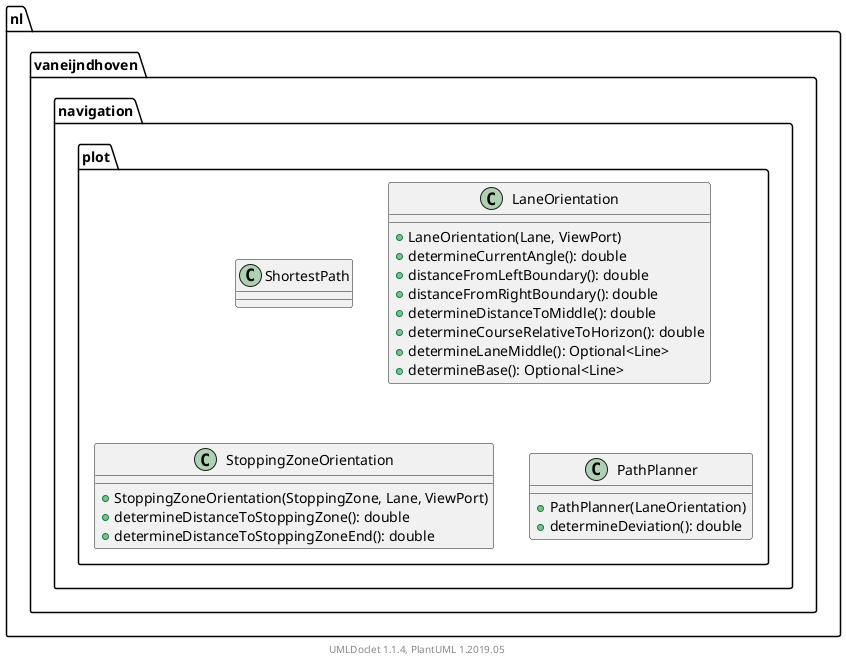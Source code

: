 @startuml

    namespace nl.vaneijndhoven.navigation.plot {

        class ShortestPath [[ShortestPath.html]] {
        }

        class LaneOrientation [[LaneOrientation.html]] {
            +LaneOrientation(Lane, ViewPort)
            +determineCurrentAngle(): double
            +distanceFromLeftBoundary(): double
            +distanceFromRightBoundary(): double
            +determineDistanceToMiddle(): double
            +determineCourseRelativeToHorizon(): double
            +determineLaneMiddle(): Optional<Line>
            +determineBase(): Optional<Line>
        }

        class StoppingZoneOrientation [[StoppingZoneOrientation.html]] {
            +StoppingZoneOrientation(StoppingZone, Lane, ViewPort)
            +determineDistanceToStoppingZone(): double
            +determineDistanceToStoppingZoneEnd(): double
        }

        class PathPlanner [[PathPlanner.html]] {
            +PathPlanner(LaneOrientation)
            +determineDeviation(): double
        }

    }


    center footer UMLDoclet 1.1.4, PlantUML 1.2019.05
@enduml
